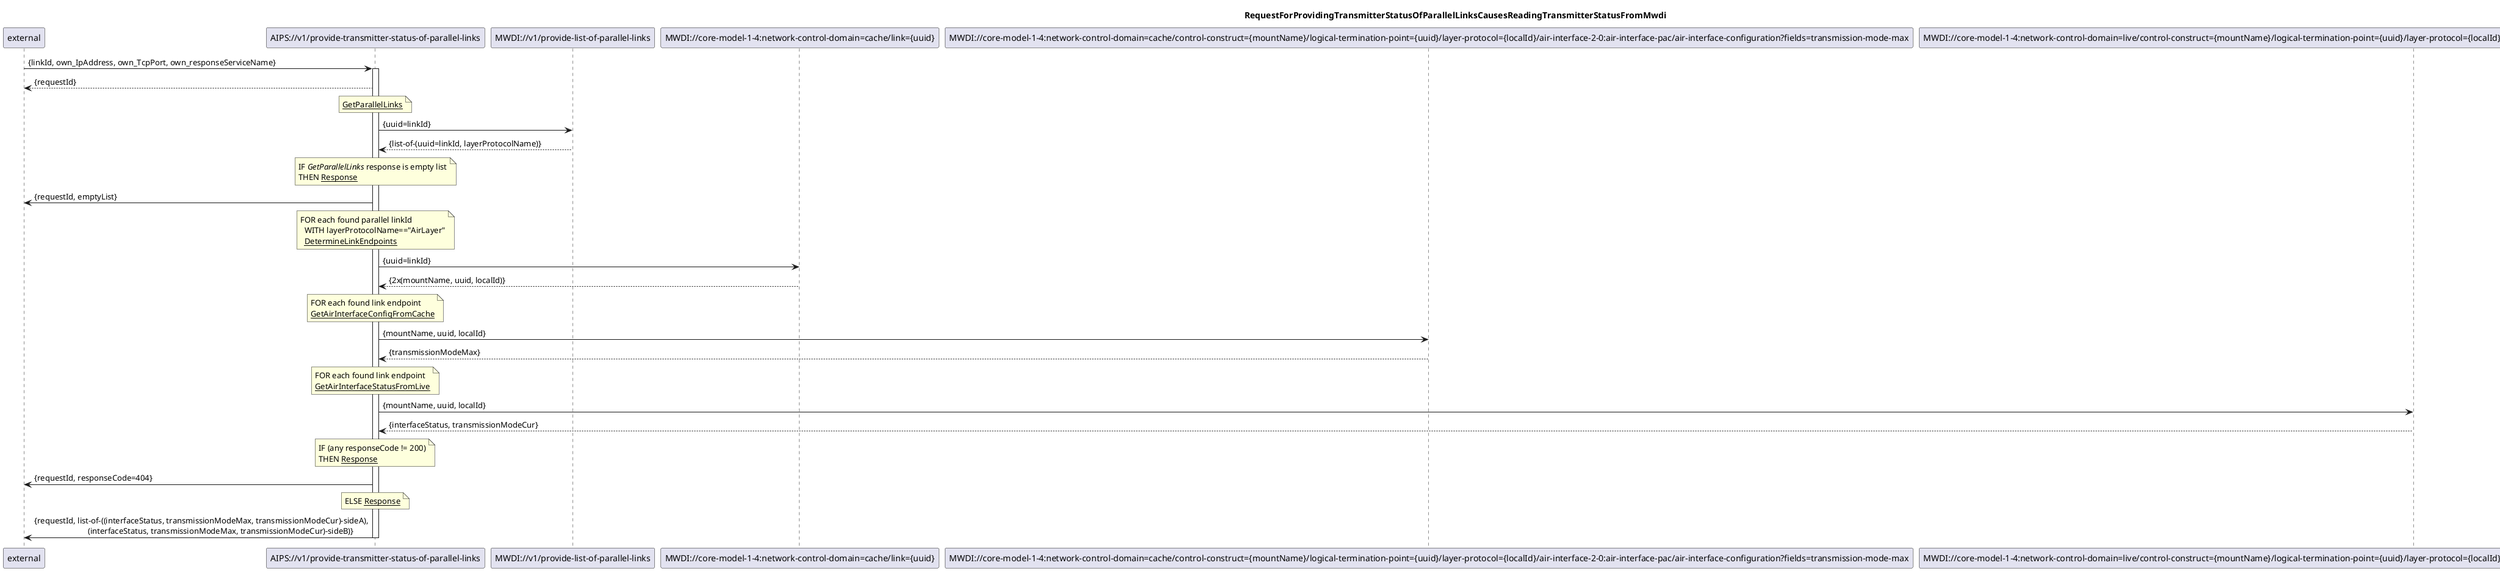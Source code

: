 @startuml 601_provideTransmitterStatusOfParallelLinks
skinparam responseMessageBelowArrow true

title
RequestForProvidingTransmitterStatusOfParallelLinksCausesReadingTransmitterStatusFromMwdi
end title

participant "external" as requestor
participant "AIPS://v1/provide-transmitter-status-of-parallel-links" as provideStatus
participant "MWDI://v1/provide-list-of-parallel-links" as mwdiParallelLink
participant "MWDI://core-model-1-4:network-control-domain=cache/link={uuid}" as resolver
participant "MWDI://core-model-1-4:network-control-domain=cache/control-construct={mountName}/logical-termination-point={uuid}/layer-protocol={localId}/air-interface-2-0:air-interface-pac/air-interface-configuration?fields=transmission-mode-max" as mwdiAirIfConfig
participant "MWDI://core-model-1-4:network-control-domain=live/control-construct={mountName}/logical-termination-point={uuid}/layer-protocol={localId}/air-interface-2-0:air-interface-pac/air-interface-status?fields=interface-status;transmission-mode-cur" as mwdiAirIfStatus

requestor -> provideStatus: {linkId, own_IpAddress, own_TcpPort, own_responseServiceName}
activate provideStatus
provideStatus --> requestor: {requestId}

'get parallel link
note over provideStatus
  <u>GetParallelLinks</u>
end note
provideStatus -> mwdiParallelLink: {uuid=linkId}
mwdiParallelLink --> provideStatus: {list-of-(uuid=linkId, layerProtocolName)}

'return error if parallel link not found
note over provideStatus
  IF <i>GetParallelLinks</i> response is empty list
  THEN <u>Response</u>
end note
provideStatus -> requestor: {requestId, emptyList}

'if parallel links are found: find their address triples
note over provideStatus
  FOR each found parallel linkId
    WITH layerProtocolName=="AirLayer"
    <u>DetermineLinkEndpoints</u>
end note
provideStatus -> resolver: {uuid=linkId}
resolver --> provideStatus: {2x(mountName, uuid, localId)}

'fetch status/config info for parallel links
note over provideStatus
  FOR each found link endpoint
  <u>GetAirInterfaceConfigFromCache</u>
end note
provideStatus -> mwdiAirIfConfig: {mountName, uuid, localId}
mwdiAirIfConfig --> provideStatus: {transmissionModeMax}

note over provideStatus
  FOR each found link endpoint
  <u>GetAirInterfaceStatusFromLive</u>
end note
provideStatus -> mwdiAirIfStatus: {mountName, uuid, localId}
mwdiAirIfStatus--> provideStatus: {interfaceStatus, transmissionModeCur}

'check if data for both link endpoints matches and is complete
note over provideStatus
  IF (any responseCode != 200)
  THEN <u>Response</u>
end note
provideStatus -> requestor: {requestId, responseCode=404}

note over provideStatus
  ELSE <u>Response</u>
end note
provideStatus -> requestor: {requestId, list-of-((interfaceStatus, transmissionModeMax, transmissionModeCur)-sideA),\n                          (interfaceStatus, transmissionModeMax, transmissionModeCur)-sideB)}

deactivate provideStatus 
@enduml
